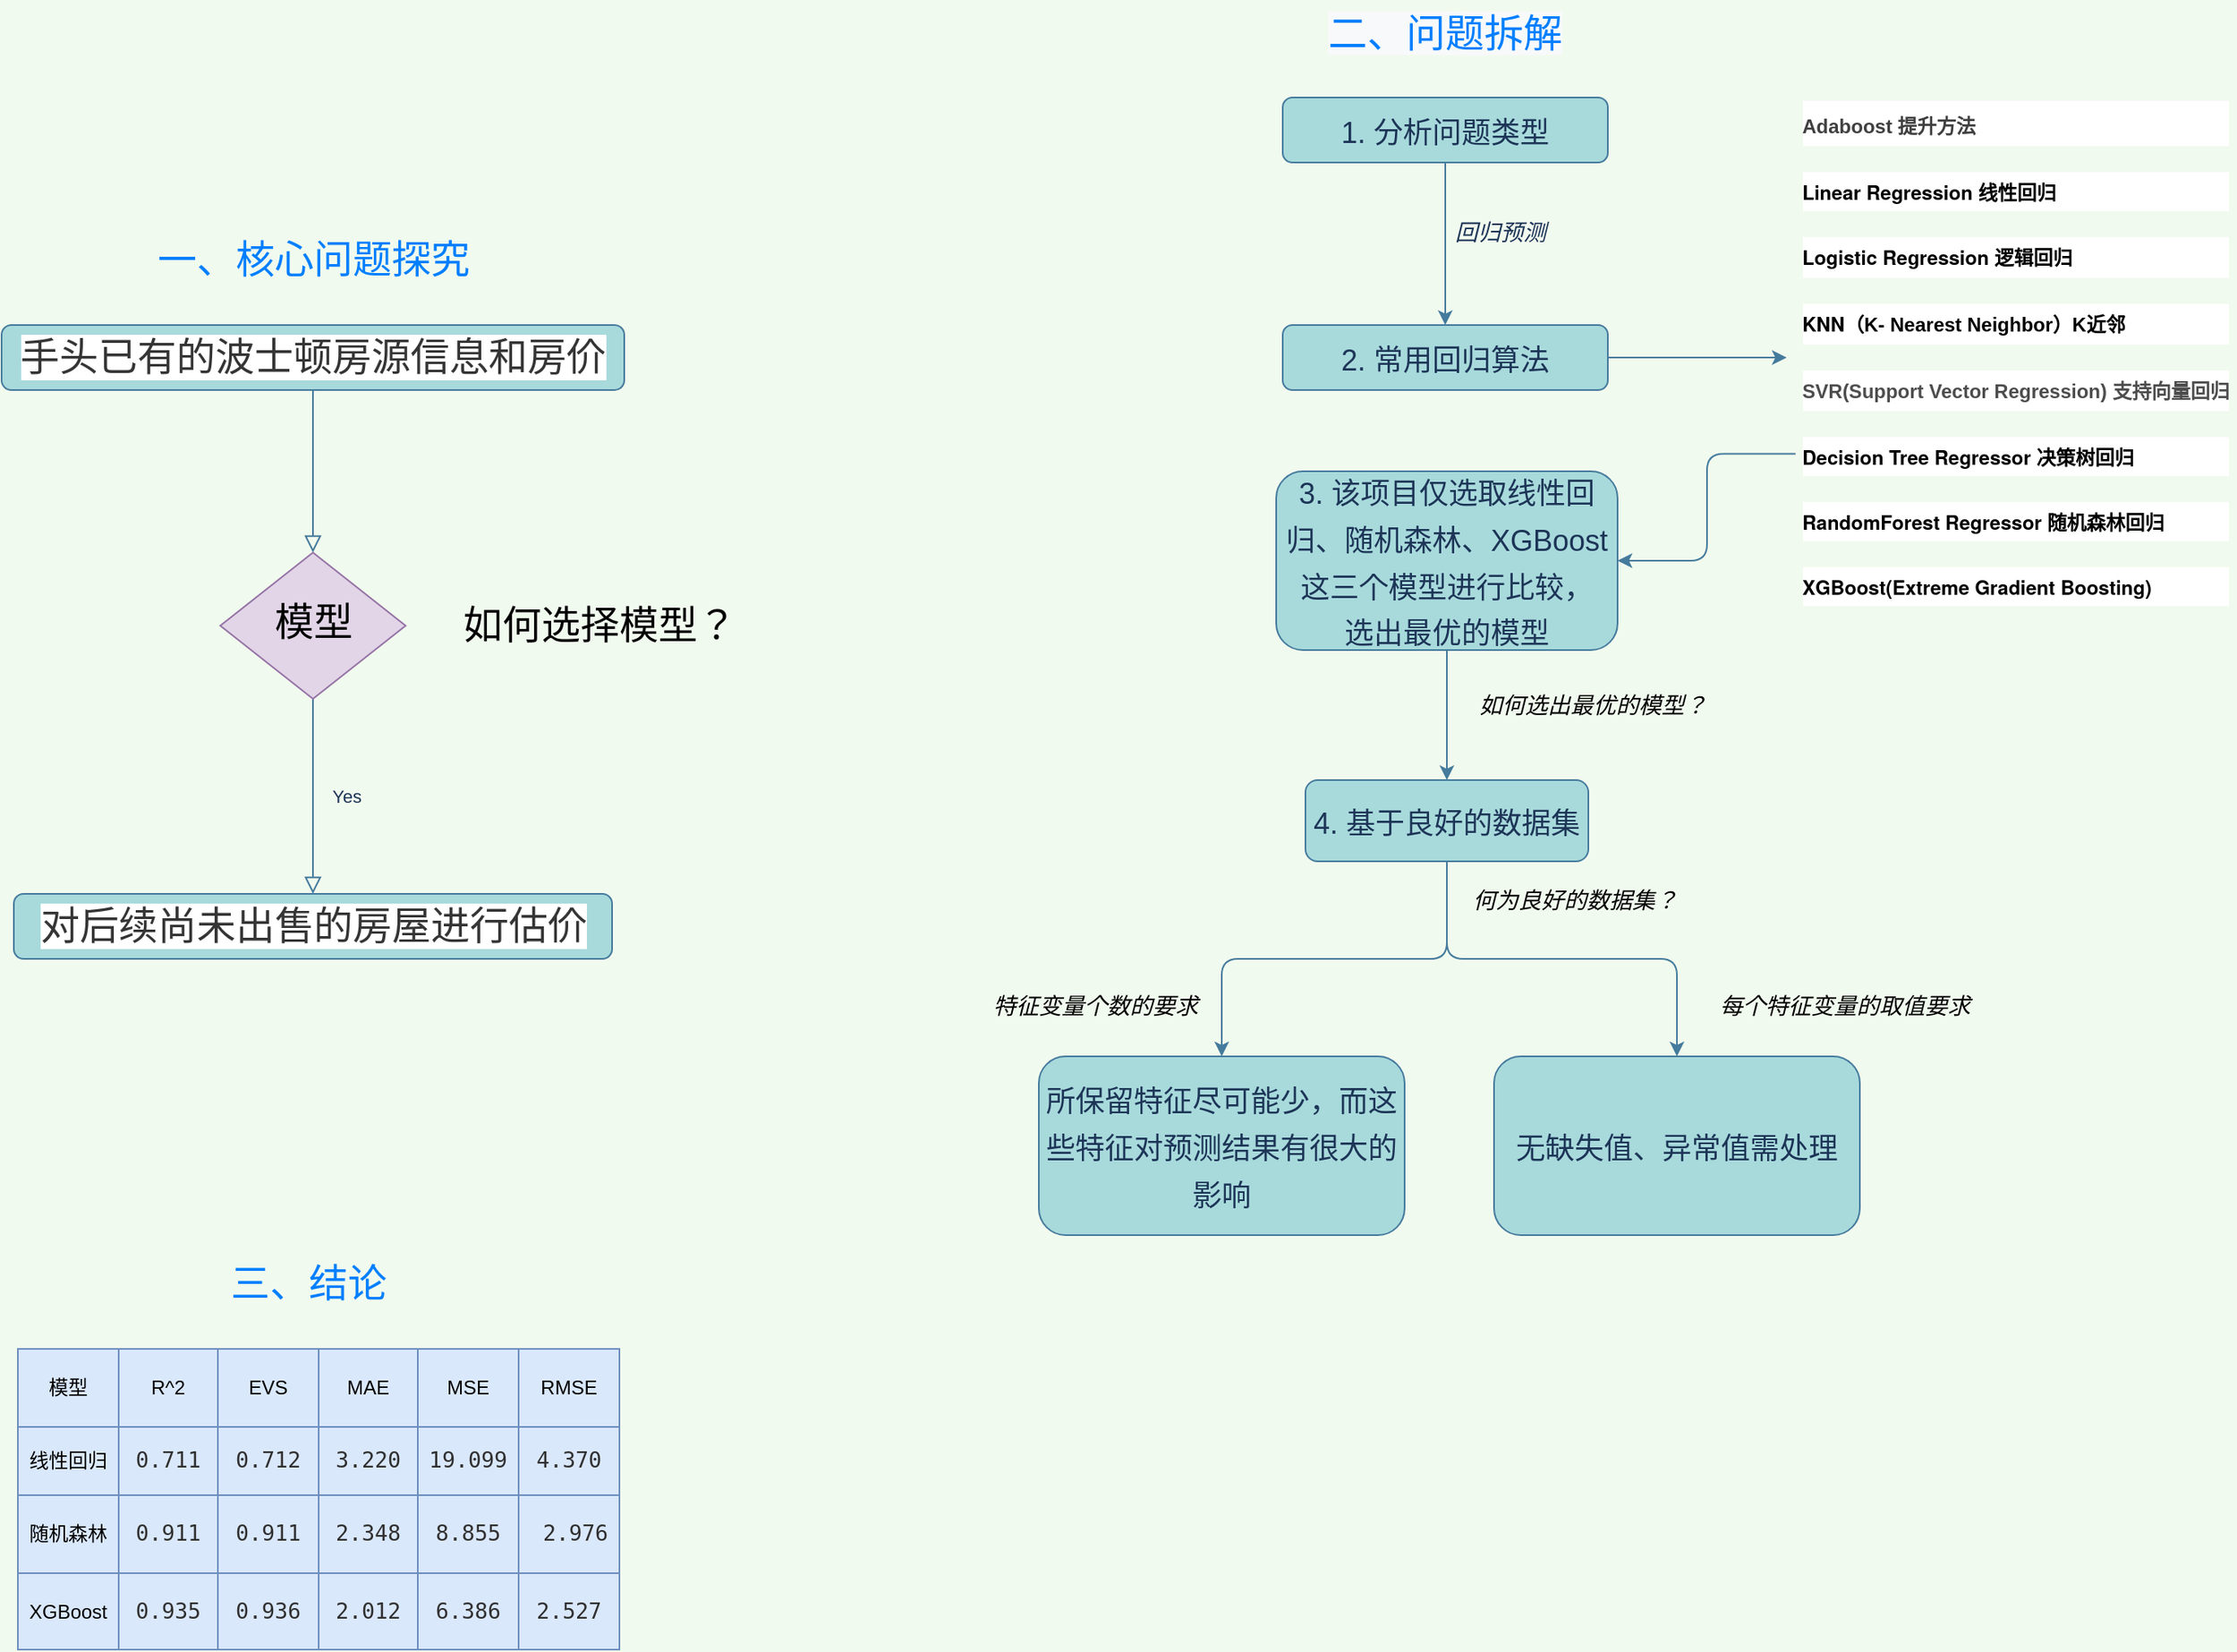 <mxfile version="13.9.9" type="device"><diagram id="C5RBs43oDa-KdzZeNtuy" name="Page-1"><mxGraphModel dx="855" dy="506" grid="1" gridSize="10" guides="1" tooltips="1" connect="1" arrows="1" fold="1" page="1" pageScale="1" pageWidth="827" pageHeight="1169" background="#F1FAEE" math="0" shadow="0"><root><mxCell id="WIyWlLk6GJQsqaUBKTNV-0"/><mxCell id="WIyWlLk6GJQsqaUBKTNV-1" parent="WIyWlLk6GJQsqaUBKTNV-0"/><mxCell id="WIyWlLk6GJQsqaUBKTNV-2" value="" style="rounded=0;html=1;jettySize=auto;orthogonalLoop=1;fontSize=11;endArrow=block;endFill=0;endSize=8;strokeWidth=1;shadow=0;labelBackgroundColor=none;edgeStyle=orthogonalEdgeStyle;strokeColor=#457B9D;fontColor=#1D3557;" parent="WIyWlLk6GJQsqaUBKTNV-1" source="WIyWlLk6GJQsqaUBKTNV-3" target="WIyWlLk6GJQsqaUBKTNV-6" edge="1"><mxGeometry relative="1" as="geometry"/></mxCell><mxCell id="WIyWlLk6GJQsqaUBKTNV-3" value="&lt;div style=&quot;text-align: left&quot;&gt;&lt;font color=&quot;#353535&quot; face=&quot;roboto mono, monospace, monospace&quot;&gt;&lt;span style=&quot;font-size: 24px ; background-color: rgb(255 , 255 , 255)&quot;&gt;手头已有的波士顿房源信息和房价&lt;/span&gt;&lt;/font&gt;&lt;/div&gt;" style="rounded=1;whiteSpace=wrap;html=1;fontSize=12;glass=0;strokeWidth=1;shadow=0;fillColor=#A8DADC;strokeColor=#457B9D;fontColor=#1D3557;" parent="WIyWlLk6GJQsqaUBKTNV-1" vertex="1"><mxGeometry x="250" y="300" width="383" height="40" as="geometry"/></mxCell><mxCell id="WIyWlLk6GJQsqaUBKTNV-4" value="Yes" style="rounded=0;html=1;jettySize=auto;orthogonalLoop=1;fontSize=11;endArrow=block;endFill=0;endSize=8;strokeWidth=1;shadow=0;labelBackgroundColor=none;edgeStyle=orthogonalEdgeStyle;strokeColor=#457B9D;fontColor=#1D3557;entryX=0.5;entryY=0;entryDx=0;entryDy=0;" parent="WIyWlLk6GJQsqaUBKTNV-1" source="WIyWlLk6GJQsqaUBKTNV-6" target="WIyWlLk6GJQsqaUBKTNV-11" edge="1"><mxGeometry y="20" relative="1" as="geometry"><mxPoint as="offset"/><mxPoint x="397" y="510" as="targetPoint"/></mxGeometry></mxCell><mxCell id="WIyWlLk6GJQsqaUBKTNV-6" value="模型" style="rhombus;whiteSpace=wrap;html=1;shadow=0;fontFamily=Helvetica;fontSize=24;align=center;strokeWidth=1;spacing=6;spacingTop=-4;fillColor=#e1d5e7;strokeColor=#9673a6;" parent="WIyWlLk6GJQsqaUBKTNV-1" vertex="1"><mxGeometry x="384.5" y="440" width="114" height="90" as="geometry"/></mxCell><mxCell id="WIyWlLk6GJQsqaUBKTNV-11" value="&lt;div style=&quot;text-align: left&quot;&gt;&lt;span style=&quot;color: rgb(53 , 53 , 53) ; font-family: &amp;#34;roboto mono&amp;#34; , monospace , monospace ; background-color: rgb(255 , 255 , 255)&quot;&gt;&lt;font style=&quot;font-size: 24px&quot;&gt;对后续尚未出售的房屋进行估价&lt;/font&gt;&lt;/span&gt;&lt;br&gt;&lt;/div&gt;" style="rounded=1;whiteSpace=wrap;html=1;fontSize=24;glass=0;strokeWidth=1;shadow=0;fillColor=#A8DADC;strokeColor=#457B9D;fontColor=#1D3557;" parent="WIyWlLk6GJQsqaUBKTNV-1" vertex="1"><mxGeometry x="257.5" y="650" width="368" height="40" as="geometry"/></mxCell><mxCell id="gCqSgprrQdgwwGzGxjp1-10" style="edgeStyle=orthogonalEdgeStyle;curved=0;rounded=1;sketch=0;orthogonalLoop=1;jettySize=auto;html=1;entryX=0.5;entryY=0;entryDx=0;entryDy=0;strokeColor=#457B9D;fillColor=#A8DADC;fontSize=24;fontColor=#1D3557;" parent="WIyWlLk6GJQsqaUBKTNV-1" source="WIyWlLk6GJQsqaUBKTNV-12" target="gCqSgprrQdgwwGzGxjp1-9" edge="1"><mxGeometry relative="1" as="geometry"/></mxCell><mxCell id="WIyWlLk6GJQsqaUBKTNV-12" value="&lt;font style=&quot;font-size: 18px&quot;&gt;1. 分析问题类型&lt;/font&gt;" style="rounded=1;whiteSpace=wrap;html=1;fontSize=24;glass=0;strokeWidth=1;shadow=0;fillColor=#A8DADC;strokeColor=#457B9D;fontColor=#1D3557;" parent="WIyWlLk6GJQsqaUBKTNV-1" vertex="1"><mxGeometry x="1038" y="160" width="200" height="40" as="geometry"/></mxCell><mxCell id="gCqSgprrQdgwwGzGxjp1-5" value="如何选择模型？" style="text;html=1;align=center;verticalAlign=middle;whiteSpace=wrap;rounded=0;sketch=0;labelBackgroundColor=none;labelBorderColor=none;fontSize=24;" parent="WIyWlLk6GJQsqaUBKTNV-1" vertex="1"><mxGeometry x="523" y="455" width="190" height="60" as="geometry"/></mxCell><mxCell id="gCqSgprrQdgwwGzGxjp1-17" value="" style="edgeStyle=orthogonalEdgeStyle;curved=0;rounded=1;sketch=0;orthogonalLoop=1;jettySize=auto;html=1;strokeColor=#457B9D;fillColor=#A8DADC;fontSize=24;fontColor=#1D3557;exitX=-0.002;exitY=0.691;exitDx=0;exitDy=0;exitPerimeter=0;entryX=1;entryY=0.5;entryDx=0;entryDy=0;" parent="WIyWlLk6GJQsqaUBKTNV-1" source="gCqSgprrQdgwwGzGxjp1-19" target="gCqSgprrQdgwwGzGxjp1-18" edge="1"><mxGeometry relative="1" as="geometry"><mxPoint x="1139" y="410" as="targetPoint"/></mxGeometry></mxCell><mxCell id="gCqSgprrQdgwwGzGxjp1-9" value="&lt;font style=&quot;font-size: 18px&quot;&gt;2. 常用回归算法&lt;/font&gt;" style="rounded=1;whiteSpace=wrap;html=1;fontSize=24;glass=0;strokeWidth=1;shadow=0;fillColor=#A8DADC;strokeColor=#457B9D;fontColor=#1D3557;" parent="WIyWlLk6GJQsqaUBKTNV-1" vertex="1"><mxGeometry x="1038" y="300" width="200" height="40" as="geometry"/></mxCell><mxCell id="gCqSgprrQdgwwGzGxjp1-15" value="&lt;font style=&quot;font-size: 14px&quot; face=&quot;Comic Sans MS&quot;&gt;&lt;i&gt;回归预测&lt;/i&gt;&lt;/font&gt;" style="text;html=1;strokeColor=none;fillColor=none;align=center;verticalAlign=middle;whiteSpace=wrap;rounded=0;labelBackgroundColor=none;sketch=0;fontSize=24;fontColor=#1D3557;" parent="WIyWlLk6GJQsqaUBKTNV-1" vertex="1"><mxGeometry x="1139" y="230" width="66" height="20" as="geometry"/></mxCell><mxCell id="gCqSgprrQdgwwGzGxjp1-18" value="&lt;font style=&quot;font-size: 18px&quot;&gt;3. 该项目仅选取线性回归、随机森林、XGBoost这三个模型进行比较，&lt;br&gt;选出最优的模型&lt;/font&gt;" style="rounded=1;whiteSpace=wrap;html=1;fontSize=24;glass=0;strokeWidth=1;shadow=0;fillColor=#A8DADC;strokeColor=#457B9D;fontColor=#1D3557;" parent="WIyWlLk6GJQsqaUBKTNV-1" vertex="1"><mxGeometry x="1034" y="390" width="210" height="110" as="geometry"/></mxCell><mxCell id="gCqSgprrQdgwwGzGxjp1-19" value="&lt;h3 id=&quot;1.-Linear-Regression%E7%BA%BF%E6%80%A7%E5%9B%9E%E5%BD%92&quot; style=&quot;text-align: left ; margin: 16px 0px 8px ; padding: 0px ; box-sizing: border-box ; list-style: inherit ; color: rgb(0 , 0 , 0) ; line-height: 24px ; font-family: &amp;#34;pingfang sc&amp;#34; , &amp;#34;helvetica neue&amp;#34; , &amp;#34;arial&amp;#34; , &amp;#34;hiragino sans gb&amp;#34; , &amp;#34;microsoft yahei ui&amp;#34; , &amp;#34;microsoft yahei&amp;#34; , &amp;#34;simsun&amp;#34; , sans-serif ; background-color: rgb(255 , 255 , 255) ; font-size: 12px&quot;&gt;&lt;span style=&quot;box-sizing: border-box ; list-style: inherit&quot;&gt;&lt;font style=&quot;font-size: 12px&quot;&gt;&lt;font style=&quot;font-size: 12px&quot;&gt;&lt;/font&gt;&lt;/font&gt;&lt;/span&gt;&lt;/h3&gt;&lt;h3 id=&quot;1.-Linear-Regression%E7%BA%BF%E6%80%A7%E5%9B%9E%E5%BD%92&quot; style=&quot;text-align: left ; margin: 16px 0px 8px ; padding: 0px ; box-sizing: border-box ; list-style: inherit ; color: rgb(0 , 0 , 0) ; line-height: 24px ; font-family: &amp;#34;pingfang sc&amp;#34; , &amp;#34;helvetica neue&amp;#34; , &amp;#34;arial&amp;#34; , &amp;#34;hiragino sans gb&amp;#34; , &amp;#34;microsoft yahei ui&amp;#34; , &amp;#34;microsoft yahei&amp;#34; , &amp;#34;simsun&amp;#34; , sans-serif ; background-color: rgb(255 , 255 , 255) ; font-size: 12px&quot;&gt;&lt;span style=&quot;color: rgb(64 , 64 , 64) ; font-family: &amp;#34;helvetica&amp;#34; ; font-size: 24px&quot;&gt;&lt;font style=&quot;font-size: 12px&quot;&gt;Adaboost 提升方法&lt;/font&gt;&lt;/span&gt;&lt;/h3&gt;&lt;h3 id=&quot;1.-Linear-Regression%E7%BA%BF%E6%80%A7%E5%9B%9E%E5%BD%92&quot; style=&quot;text-align: left ; margin: 16px 0px 8px ; padding: 0px ; box-sizing: border-box ; list-style: inherit ; color: rgb(0 , 0 , 0) ; line-height: 24px ; font-family: &amp;#34;pingfang sc&amp;#34; , &amp;#34;helvetica neue&amp;#34; , &amp;#34;arial&amp;#34; , &amp;#34;hiragino sans gb&amp;#34; , &amp;#34;microsoft yahei ui&amp;#34; , &amp;#34;microsoft yahei&amp;#34; , &amp;#34;simsun&amp;#34; , sans-serif ; background-color: rgb(255 , 255 , 255) ; font-size: 12px&quot;&gt;&lt;span style=&quot;box-sizing: border-box ; list-style: inherit&quot;&gt;&lt;font style=&quot;font-size: 12px&quot;&gt;&lt;font style=&quot;font-size: 12px&quot;&gt;Linear Regression 线性回归&amp;nbsp;&lt;/font&gt;&lt;font style=&quot;font-size: 12px&quot;&gt; &amp;nbsp; &amp;nbsp; &amp;nbsp; &amp;nbsp; &amp;nbsp;&amp;nbsp;&lt;/font&gt;&lt;/font&gt;&lt;/span&gt;&lt;/h3&gt;&lt;h3 id=&quot;1.-Linear-Regression%E7%BA%BF%E6%80%A7%E5%9B%9E%E5%BD%92&quot; style=&quot;text-align: left ; margin: 16px 0px 8px ; padding: 0px ; box-sizing: border-box ; list-style: inherit ; color: rgb(0 , 0 , 0) ; line-height: 24px ; font-family: &amp;#34;pingfang sc&amp;#34; , &amp;#34;helvetica neue&amp;#34; , &amp;#34;arial&amp;#34; , &amp;#34;hiragino sans gb&amp;#34; , &amp;#34;microsoft yahei ui&amp;#34; , &amp;#34;microsoft yahei&amp;#34; , &amp;#34;simsun&amp;#34; , sans-serif ; background-color: rgb(255 , 255 , 255) ; font-size: 12px&quot;&gt;&lt;span style=&quot;color: rgb(29 , 53 , 87) ; font-family: &amp;#34;helvetica&amp;#34; ; text-align: center ; box-sizing: border-box ; list-style: inherit&quot;&gt;&lt;font style=&quot;font-size: 12px&quot;&gt;&lt;font face=&quot;pingfang sc, helvetica neue, arial, hiragino sans gb, microsoft yahei ui, microsoft yahei, simsun, sans-serif&quot; style=&quot;color: rgb(0 , 0 , 0) ; text-align: left ; font-size: 12px&quot;&gt;Logistic Re&lt;/font&gt;&lt;span style=&quot;color: rgb(0 , 0 , 0) ; text-align: left&quot;&gt;g&lt;/span&gt;&lt;font face=&quot;pingfang sc, helvetica neue, arial, hiragino sans gb, microsoft yahei ui, microsoft yahei, simsun, sans-serif&quot; style=&quot;color: rgb(0 , 0 , 0) ; text-align: left ; font-size: 12px&quot;&gt;ression 逻辑回归&lt;/font&gt;&lt;/font&gt;&lt;/span&gt;&amp;nbsp; &amp;nbsp; &amp;nbsp; &amp;nbsp; &amp;nbsp; &amp;nbsp; &amp;nbsp;&amp;nbsp;&lt;/h3&gt;&lt;h3 id=&quot;1.-Linear-Regression%E7%BA%BF%E6%80%A7%E5%9B%9E%E5%BD%92&quot; style=&quot;text-align: left ; margin: 16px 0px 8px ; padding: 0px ; box-sizing: border-box ; list-style: inherit ; color: rgb(0 , 0 , 0) ; line-height: 24px ; font-family: &amp;#34;pingfang sc&amp;#34; , &amp;#34;helvetica neue&amp;#34; , &amp;#34;arial&amp;#34; , &amp;#34;hiragino sans gb&amp;#34; , &amp;#34;microsoft yahei ui&amp;#34; , &amp;#34;microsoft yahei&amp;#34; , &amp;#34;simsun&amp;#34; , sans-serif ; background-color: rgb(255 , 255 , 255) ; font-size: 12px&quot;&gt;&lt;font style=&quot;font-size: 12px&quot;&gt;&lt;font color=&quot;#000000&quot; style=&quot;font-size: 12px&quot;&gt;KNN&lt;/font&gt;&lt;span style=&quot;color: rgb(29 , 53 , 87) ; font-family: &amp;#34;arial&amp;#34; , sans-serif&quot;&gt;&lt;font color=&quot;#000000&quot; style=&quot;font-size: 12px&quot;&gt;（K- Nearest Neighbor）K近邻&lt;/font&gt;&lt;/span&gt;&lt;/font&gt;&lt;/h3&gt;&lt;h3 id=&quot;1.-Linear-Regression%E7%BA%BF%E6%80%A7%E5%9B%9E%E5%BD%92&quot; style=&quot;text-align: left ; margin: 16px 0px 8px ; padding: 0px ; box-sizing: border-box ; list-style: inherit ; color: rgb(0 , 0 , 0) ; line-height: 24px ; font-family: &amp;#34;pingfang sc&amp;#34; , &amp;#34;helvetica neue&amp;#34; , &amp;#34;arial&amp;#34; , &amp;#34;hiragino sans gb&amp;#34; , &amp;#34;microsoft yahei ui&amp;#34; , &amp;#34;microsoft yahei&amp;#34; , &amp;#34;simsun&amp;#34; , sans-serif ; background-color: rgb(255 , 255 , 255) ; font-size: 12px&quot;&gt;&lt;span style=&quot;font-family: &amp;#34;helvetica&amp;#34; ; color: rgb(77 , 77 , 77)&quot;&gt;&lt;font style=&quot;font-size: 12px&quot;&gt;SVR(Support Vector Regression) 支持向量回归&lt;/font&gt;&lt;/span&gt;&lt;/h3&gt;&lt;h3 id=&quot;1.-Linear-Regression%E7%BA%BF%E6%80%A7%E5%9B%9E%E5%BD%92&quot; style=&quot;text-align: left ; margin: 16px 0px 8px ; padding: 0px ; box-sizing: border-box ; list-style: inherit ; color: rgb(0 , 0 , 0) ; line-height: 24px ; font-family: &amp;#34;pingfang sc&amp;#34; , &amp;#34;helvetica neue&amp;#34; , &amp;#34;arial&amp;#34; , &amp;#34;hiragino sans gb&amp;#34; , &amp;#34;microsoft yahei ui&amp;#34; , &amp;#34;microsoft yahei&amp;#34; , &amp;#34;simsun&amp;#34; , sans-serif ; background-color: rgb(255 , 255 , 255) ; font-size: 12px&quot;&gt;&lt;font style=&quot;font-size: 12px&quot;&gt;Decision Tree Regressor 决策树回归&lt;/font&gt;&lt;/h3&gt;&lt;h3 id=&quot;1.-Linear-Regression%E7%BA%BF%E6%80%A7%E5%9B%9E%E5%BD%92&quot; style=&quot;text-align: left ; margin: 16px 0px 8px ; padding: 0px ; box-sizing: border-box ; list-style: inherit ; color: rgb(0 , 0 , 0) ; line-height: 24px ; font-family: &amp;#34;pingfang sc&amp;#34; , &amp;#34;helvetica neue&amp;#34; , &amp;#34;arial&amp;#34; , &amp;#34;hiragino sans gb&amp;#34; , &amp;#34;microsoft yahei ui&amp;#34; , &amp;#34;microsoft yahei&amp;#34; , &amp;#34;simsun&amp;#34; , sans-serif ; background-color: rgb(255 , 255 , 255) ; font-size: 12px&quot;&gt;RandomForest Regressor 随机森林回归&lt;/h3&gt;&lt;h3 id=&quot;1.-Linear-Regression%E7%BA%BF%E6%80%A7%E5%9B%9E%E5%BD%92&quot; style=&quot;text-align: left ; margin: 16px 0px 8px ; padding: 0px ; box-sizing: border-box ; list-style: inherit ; color: rgb(0 , 0 , 0) ; line-height: 24px ; font-family: &amp;#34;pingfang sc&amp;#34; , &amp;#34;helvetica neue&amp;#34; , &amp;#34;arial&amp;#34; , &amp;#34;hiragino sans gb&amp;#34; , &amp;#34;microsoft yahei ui&amp;#34; , &amp;#34;microsoft yahei&amp;#34; , &amp;#34;simsun&amp;#34; , sans-serif ; background-color: rgb(255 , 255 , 255) ; font-size: 12px&quot;&gt;XGBoost(Extreme Gradient Boosting)&lt;br&gt;&lt;/h3&gt;&lt;div style=&quot;font-size: 12px&quot;&gt;&lt;span style=&quot;font-family: &amp;#34;helvetica&amp;#34; ; color: rgb(77 , 77 , 77)&quot;&gt;&lt;br&gt;&lt;/span&gt;&lt;/div&gt;" style="text;html=1;strokeColor=none;fillColor=none;align=center;verticalAlign=middle;whiteSpace=wrap;rounded=0;labelBackgroundColor=none;sketch=0;fontSize=24;fontColor=#1D3557;" parent="WIyWlLk6GJQsqaUBKTNV-1" vertex="1"><mxGeometry x="1354" y="165" width="270" height="310" as="geometry"/></mxCell><mxCell id="bFuKtK5SQXcvRHjLVo6Q-0" style="edgeStyle=orthogonalEdgeStyle;rounded=0;orthogonalLoop=1;jettySize=auto;html=1;exitX=0.5;exitY=1;exitDx=0;exitDy=0;" parent="WIyWlLk6GJQsqaUBKTNV-1" source="gCqSgprrQdgwwGzGxjp1-19" target="gCqSgprrQdgwwGzGxjp1-19" edge="1"><mxGeometry relative="1" as="geometry"/></mxCell><mxCell id="bFuKtK5SQXcvRHjLVo6Q-4" value="&lt;font style=&quot;font-size: 18px&quot;&gt;4. 基于良好的数据集&lt;/font&gt;" style="whiteSpace=wrap;html=1;rounded=1;shadow=0;fontSize=24;fontColor=#1D3557;strokeColor=#457B9D;strokeWidth=1;fillColor=#A8DADC;glass=0;" parent="WIyWlLk6GJQsqaUBKTNV-1" vertex="1"><mxGeometry x="1052" y="580" width="174" height="50" as="geometry"/></mxCell><mxCell id="bFuKtK5SQXcvRHjLVo6Q-6" value="&lt;font style=&quot;font-size: 14px&quot; face=&quot;Comic Sans MS&quot;&gt;&lt;i&gt;如何选出最优的模型？&lt;/i&gt;&lt;/font&gt;" style="text;html=1;strokeColor=none;fillColor=none;align=center;verticalAlign=middle;whiteSpace=wrap;rounded=0;" parent="WIyWlLk6GJQsqaUBKTNV-1" vertex="1"><mxGeometry x="1154" y="500" width="150" height="70" as="geometry"/></mxCell><mxCell id="bFuKtK5SQXcvRHjLVo6Q-8" value="&lt;font style=&quot;font-size: 18px&quot;&gt;所保留特征尽可能少，而这些特征对预测结果有很大的影响&lt;/font&gt;" style="whiteSpace=wrap;html=1;rounded=1;shadow=0;fontSize=24;fontColor=#1D3557;strokeColor=#457B9D;strokeWidth=1;fillColor=#A8DADC;glass=0;" parent="WIyWlLk6GJQsqaUBKTNV-1" vertex="1"><mxGeometry x="888" y="750" width="225" height="110" as="geometry"/></mxCell><mxCell id="bFuKtK5SQXcvRHjLVo6Q-10" value="&lt;font style=&quot;font-size: 14px&quot; face=&quot;Comic Sans MS&quot;&gt;&lt;i&gt;何为良好的数据集？&lt;/i&gt;&lt;/font&gt;" style="text;html=1;strokeColor=none;fillColor=none;align=center;verticalAlign=middle;whiteSpace=wrap;rounded=0;" parent="WIyWlLk6GJQsqaUBKTNV-1" vertex="1"><mxGeometry x="1148" y="640" width="140" height="30" as="geometry"/></mxCell><mxCell id="bFuKtK5SQXcvRHjLVo6Q-13" value="&lt;font style=&quot;font-size: 14px&quot; face=&quot;Comic Sans MS&quot;&gt;&lt;i&gt;特征变量个数的要求&lt;/i&gt;&lt;/font&gt;" style="text;html=1;strokeColor=none;fillColor=none;align=center;verticalAlign=middle;whiteSpace=wrap;rounded=0;" parent="WIyWlLk6GJQsqaUBKTNV-1" vertex="1"><mxGeometry x="858" y="710" width="130" height="20" as="geometry"/></mxCell><mxCell id="bFuKtK5SQXcvRHjLVo6Q-14" value="&lt;font style=&quot;font-size: 14px&quot; face=&quot;Comic Sans MS&quot;&gt;&lt;i&gt;每个特征变量的取值要求&lt;/i&gt;&lt;/font&gt;" style="text;html=1;strokeColor=none;fillColor=none;align=center;verticalAlign=middle;whiteSpace=wrap;rounded=0;" parent="WIyWlLk6GJQsqaUBKTNV-1" vertex="1"><mxGeometry x="1304" y="710" width="160" height="20" as="geometry"/></mxCell><mxCell id="bFuKtK5SQXcvRHjLVo6Q-15" value="&lt;span style=&quot;font-size: 18px&quot;&gt;无缺失值、异常值需处理&lt;/span&gt;" style="whiteSpace=wrap;html=1;rounded=1;shadow=0;fontSize=24;fontColor=#1D3557;strokeColor=#457B9D;strokeWidth=1;fillColor=#A8DADC;glass=0;" parent="WIyWlLk6GJQsqaUBKTNV-1" vertex="1"><mxGeometry x="1168" y="750" width="225" height="110" as="geometry"/></mxCell><mxCell id="bFuKtK5SQXcvRHjLVo6Q-17" style="edgeStyle=orthogonalEdgeStyle;curved=0;rounded=1;sketch=0;orthogonalLoop=1;jettySize=auto;html=1;strokeColor=#457B9D;fillColor=#A8DADC;fontSize=24;fontColor=#1D3557;exitX=0.5;exitY=1;exitDx=0;exitDy=0;exitPerimeter=0;" parent="WIyWlLk6GJQsqaUBKTNV-1" source="gCqSgprrQdgwwGzGxjp1-18" target="bFuKtK5SQXcvRHjLVo6Q-4" edge="1"><mxGeometry relative="1" as="geometry"><mxPoint x="1139" y="510" as="sourcePoint"/><mxPoint x="958" y="560" as="targetPoint"/></mxGeometry></mxCell><mxCell id="bFuKtK5SQXcvRHjLVo6Q-18" style="edgeStyle=orthogonalEdgeStyle;curved=0;rounded=1;sketch=0;orthogonalLoop=1;jettySize=auto;html=1;strokeColor=#457B9D;fillColor=#A8DADC;fontSize=24;fontColor=#1D3557;exitX=0.5;exitY=1;exitDx=0;exitDy=0;entryX=0.5;entryY=0;entryDx=0;entryDy=0;" parent="WIyWlLk6GJQsqaUBKTNV-1" source="bFuKtK5SQXcvRHjLVo6Q-4" target="bFuKtK5SQXcvRHjLVo6Q-15" edge="1"><mxGeometry relative="1" as="geometry"><mxPoint x="1149" y="510" as="sourcePoint"/><mxPoint x="1428" y="650" as="targetPoint"/></mxGeometry></mxCell><mxCell id="bFuKtK5SQXcvRHjLVo6Q-19" style="edgeStyle=orthogonalEdgeStyle;curved=0;rounded=1;sketch=0;orthogonalLoop=1;jettySize=auto;html=1;strokeColor=#457B9D;fillColor=#A8DADC;fontSize=24;fontColor=#1D3557;exitX=0.5;exitY=1;exitDx=0;exitDy=0;entryX=0.5;entryY=0;entryDx=0;entryDy=0;" parent="WIyWlLk6GJQsqaUBKTNV-1" source="bFuKtK5SQXcvRHjLVo6Q-4" target="bFuKtK5SQXcvRHjLVo6Q-8" edge="1"><mxGeometry relative="1" as="geometry"><mxPoint x="1149" y="640" as="sourcePoint"/><mxPoint x="1290.5" y="760" as="targetPoint"/></mxGeometry></mxCell><mxCell id="bFuKtK5SQXcvRHjLVo6Q-20" style="edgeStyle=orthogonalEdgeStyle;curved=0;rounded=1;sketch=0;orthogonalLoop=1;jettySize=auto;html=1;strokeColor=#457B9D;fillColor=#A8DADC;fontSize=24;fontColor=#1D3557;exitX=1;exitY=0.5;exitDx=0;exitDy=0;" parent="WIyWlLk6GJQsqaUBKTNV-1" source="gCqSgprrQdgwwGzGxjp1-9" edge="1"><mxGeometry relative="1" as="geometry"><mxPoint x="1159" y="650" as="sourcePoint"/><mxPoint x="1348" y="320" as="targetPoint"/></mxGeometry></mxCell><mxCell id="nMvRK0KMjG_--EIQL1uO-0" value="" style="shape=table;html=1;whiteSpace=wrap;startSize=0;container=1;collapsible=0;childLayout=tableLayout;fillColor=#dae8fc;strokeColor=#6c8ebf;" vertex="1" parent="WIyWlLk6GJQsqaUBKTNV-1"><mxGeometry x="260" y="930" width="370" height="185" as="geometry"/></mxCell><mxCell id="nMvRK0KMjG_--EIQL1uO-1" value="" style="shape=partialRectangle;html=1;whiteSpace=wrap;collapsible=0;dropTarget=0;pointerEvents=0;fillColor=none;top=0;left=0;bottom=0;right=0;points=[[0,0.5],[1,0.5]];portConstraint=eastwest;" vertex="1" parent="nMvRK0KMjG_--EIQL1uO-0"><mxGeometry width="370" height="48" as="geometry"/></mxCell><mxCell id="nMvRK0KMjG_--EIQL1uO-2" value="模型" style="shape=partialRectangle;html=1;whiteSpace=wrap;connectable=0;overflow=hidden;fillColor=none;top=0;left=0;bottom=0;right=0;" vertex="1" parent="nMvRK0KMjG_--EIQL1uO-1"><mxGeometry width="62" height="48" as="geometry"/></mxCell><mxCell id="nMvRK0KMjG_--EIQL1uO-3" value="R^2" style="shape=partialRectangle;html=1;whiteSpace=wrap;connectable=0;overflow=hidden;fillColor=none;top=0;left=0;bottom=0;right=0;" vertex="1" parent="nMvRK0KMjG_--EIQL1uO-1"><mxGeometry x="62" width="61" height="48" as="geometry"/></mxCell><mxCell id="nMvRK0KMjG_--EIQL1uO-4" value="EVS" style="shape=partialRectangle;html=1;whiteSpace=wrap;connectable=0;overflow=hidden;fillColor=none;top=0;left=0;bottom=0;right=0;" vertex="1" parent="nMvRK0KMjG_--EIQL1uO-1"><mxGeometry x="123" width="62" height="48" as="geometry"/></mxCell><mxCell id="nMvRK0KMjG_--EIQL1uO-5" value="MAE" style="shape=partialRectangle;html=1;whiteSpace=wrap;connectable=0;overflow=hidden;fillColor=none;top=0;left=0;bottom=0;right=0;" vertex="1" parent="nMvRK0KMjG_--EIQL1uO-1"><mxGeometry x="185" width="61" height="48" as="geometry"/></mxCell><mxCell id="nMvRK0KMjG_--EIQL1uO-6" value="MSE" style="shape=partialRectangle;html=1;whiteSpace=wrap;connectable=0;overflow=hidden;fillColor=none;top=0;left=0;bottom=0;right=0;" vertex="1" parent="nMvRK0KMjG_--EIQL1uO-1"><mxGeometry x="246" width="62" height="48" as="geometry"/></mxCell><mxCell id="nMvRK0KMjG_--EIQL1uO-45" value="RMSE" style="shape=partialRectangle;html=1;whiteSpace=wrap;connectable=0;overflow=hidden;fillColor=none;top=0;left=0;bottom=0;right=0;" vertex="1" parent="nMvRK0KMjG_--EIQL1uO-1"><mxGeometry x="308" width="62" height="48" as="geometry"/></mxCell><mxCell id="nMvRK0KMjG_--EIQL1uO-7" value="" style="shape=partialRectangle;html=1;whiteSpace=wrap;collapsible=0;dropTarget=0;pointerEvents=0;fillColor=none;top=0;left=0;bottom=0;right=0;points=[[0,0.5],[1,0.5]];portConstraint=eastwest;" vertex="1" parent="nMvRK0KMjG_--EIQL1uO-0"><mxGeometry y="48" width="370" height="42" as="geometry"/></mxCell><mxCell id="nMvRK0KMjG_--EIQL1uO-8" value="线性回归" style="shape=partialRectangle;html=1;whiteSpace=wrap;connectable=0;overflow=hidden;fillColor=none;top=0;left=0;bottom=0;right=0;" vertex="1" parent="nMvRK0KMjG_--EIQL1uO-7"><mxGeometry width="62" height="42" as="geometry"/></mxCell><mxCell id="nMvRK0KMjG_--EIQL1uO-9" value="&lt;pre style=&quot;box-sizing: border-box ; overflow: auto ; font-family: &amp;#34;roboto mono&amp;#34; , monospace , monospace ; font-size: 13.333px ; padding: 1px 0px ; margin-top: 0px ; margin-bottom: 0px ; line-height: 20.133px ; color: rgb(48 , 48 , 48) ; word-break: break-all ; overflow-wrap: break-word ; background-color: transparent ; border: 0px ; border-radius: 0px ; vertical-align: baseline ; text-align: left&quot;&gt;0.711&lt;/pre&gt;" style="shape=partialRectangle;html=1;whiteSpace=wrap;connectable=0;overflow=hidden;fillColor=none;top=0;left=0;bottom=0;right=0;" vertex="1" parent="nMvRK0KMjG_--EIQL1uO-7"><mxGeometry x="62" width="61" height="42" as="geometry"/></mxCell><mxCell id="nMvRK0KMjG_--EIQL1uO-10" value="&lt;pre style=&quot;box-sizing: border-box ; overflow: auto ; font-family: &amp;#34;roboto mono&amp;#34; , monospace , monospace ; font-size: 13.333px ; padding: 1px 0px ; margin-top: 0px ; margin-bottom: 0px ; line-height: 20.133px ; color: rgb(48 , 48 , 48) ; word-break: break-all ; overflow-wrap: break-word ; background-color: transparent ; border: 0px ; border-radius: 0px ; vertical-align: baseline ; text-align: left&quot;&gt;0.712&lt;/pre&gt;" style="shape=partialRectangle;html=1;whiteSpace=wrap;connectable=0;overflow=hidden;fillColor=none;top=0;left=0;bottom=0;right=0;" vertex="1" parent="nMvRK0KMjG_--EIQL1uO-7"><mxGeometry x="123" width="62" height="42" as="geometry"/></mxCell><mxCell id="nMvRK0KMjG_--EIQL1uO-11" value="&lt;pre style=&quot;box-sizing: border-box ; overflow: auto ; font-family: &amp;#34;roboto mono&amp;#34; , monospace , monospace ; font-size: 13.333px ; padding: 1px 0px ; margin-top: 0px ; margin-bottom: 0px ; line-height: 20.133px ; color: rgb(48 , 48 , 48) ; word-break: break-all ; overflow-wrap: break-word ; background-color: transparent ; border: 0px ; border-radius: 0px ; vertical-align: baseline ; text-align: left&quot;&gt;3.220&lt;/pre&gt;" style="shape=partialRectangle;html=1;whiteSpace=wrap;connectable=0;overflow=hidden;fillColor=none;top=0;left=0;bottom=0;right=0;" vertex="1" parent="nMvRK0KMjG_--EIQL1uO-7"><mxGeometry x="185" width="61" height="42" as="geometry"/></mxCell><mxCell id="nMvRK0KMjG_--EIQL1uO-12" value="&lt;pre style=&quot;box-sizing: border-box ; overflow: auto ; font-family: &amp;#34;roboto mono&amp;#34; , monospace , monospace ; font-size: 13.333px ; padding: 1px 0px ; margin-top: 0px ; margin-bottom: 0px ; line-height: 20.133px ; color: rgb(48 , 48 , 48) ; word-break: break-all ; overflow-wrap: break-word ; background-color: transparent ; border: 0px ; border-radius: 0px ; vertical-align: baseline ; text-align: left&quot;&gt;19.099&lt;/pre&gt;" style="shape=partialRectangle;html=1;whiteSpace=wrap;connectable=0;overflow=hidden;fillColor=none;top=0;left=0;bottom=0;right=0;" vertex="1" parent="nMvRK0KMjG_--EIQL1uO-7"><mxGeometry x="246" width="62" height="42" as="geometry"/></mxCell><mxCell id="nMvRK0KMjG_--EIQL1uO-46" value="&lt;pre style=&quot;box-sizing: border-box ; overflow: auto ; font-family: &amp;#34;roboto mono&amp;#34; , monospace , monospace ; font-size: 13.333px ; padding: 1px 0px ; margin-top: 0px ; margin-bottom: 0px ; line-height: 20.133px ; color: rgb(48 , 48 , 48) ; word-break: break-all ; overflow-wrap: break-word ; background-color: transparent ; border: 0px ; border-radius: 0px ; vertical-align: baseline ; text-align: left&quot;&gt;4.370&lt;/pre&gt;" style="shape=partialRectangle;html=1;whiteSpace=wrap;connectable=0;overflow=hidden;fillColor=none;top=0;left=0;bottom=0;right=0;" vertex="1" parent="nMvRK0KMjG_--EIQL1uO-7"><mxGeometry x="308" width="62" height="42" as="geometry"/></mxCell><mxCell id="nMvRK0KMjG_--EIQL1uO-13" value="" style="shape=partialRectangle;html=1;whiteSpace=wrap;collapsible=0;dropTarget=0;pointerEvents=0;fillColor=none;top=0;left=0;bottom=0;right=0;points=[[0,0.5],[1,0.5]];portConstraint=eastwest;" vertex="1" parent="nMvRK0KMjG_--EIQL1uO-0"><mxGeometry y="90" width="370" height="48" as="geometry"/></mxCell><mxCell id="nMvRK0KMjG_--EIQL1uO-14" value="随机森林" style="shape=partialRectangle;html=1;whiteSpace=wrap;connectable=0;overflow=hidden;fillColor=none;top=0;left=0;bottom=0;right=0;" vertex="1" parent="nMvRK0KMjG_--EIQL1uO-13"><mxGeometry width="62" height="48" as="geometry"/></mxCell><mxCell id="nMvRK0KMjG_--EIQL1uO-15" value="&lt;pre style=&quot;box-sizing: border-box ; overflow: auto ; font-family: &amp;#34;roboto mono&amp;#34; , monospace , monospace ; font-size: 13.333px ; padding: 1px 0px ; margin-top: 0px ; margin-bottom: 0px ; line-height: 20.133px ; color: rgb(48 , 48 , 48) ; word-break: break-all ; overflow-wrap: break-word ; background-color: transparent ; border: 0px ; border-radius: 0px ; vertical-align: baseline ; text-align: left&quot;&gt;0.911&lt;/pre&gt;" style="shape=partialRectangle;html=1;whiteSpace=wrap;connectable=0;overflow=hidden;fillColor=none;top=0;left=0;bottom=0;right=0;" vertex="1" parent="nMvRK0KMjG_--EIQL1uO-13"><mxGeometry x="62" width="61" height="48" as="geometry"/></mxCell><mxCell id="nMvRK0KMjG_--EIQL1uO-16" value="&lt;pre style=&quot;box-sizing: border-box ; overflow: auto ; font-family: &amp;#34;roboto mono&amp;#34; , monospace , monospace ; font-size: 13.333px ; padding: 1px 0px ; margin-top: 0px ; margin-bottom: 0px ; line-height: 20.133px ; color: rgb(48 , 48 , 48) ; word-break: break-all ; overflow-wrap: break-word ; background-color: transparent ; border: 0px ; border-radius: 0px ; vertical-align: baseline ; text-align: left&quot;&gt;0.911&lt;/pre&gt;" style="shape=partialRectangle;html=1;whiteSpace=wrap;connectable=0;overflow=hidden;fillColor=none;top=0;left=0;bottom=0;right=0;" vertex="1" parent="nMvRK0KMjG_--EIQL1uO-13"><mxGeometry x="123" width="62" height="48" as="geometry"/></mxCell><mxCell id="nMvRK0KMjG_--EIQL1uO-17" value="&lt;pre style=&quot;box-sizing: border-box ; overflow: auto ; font-family: &amp;#34;roboto mono&amp;#34; , monospace , monospace ; font-size: 13.333px ; padding: 1px 0px ; margin-top: 0px ; margin-bottom: 0px ; line-height: 20.133px ; color: rgb(48 , 48 , 48) ; word-break: break-all ; overflow-wrap: break-word ; background-color: transparent ; border: 0px ; border-radius: 0px ; vertical-align: baseline ; text-align: left&quot;&gt;2.348&lt;/pre&gt;" style="shape=partialRectangle;html=1;whiteSpace=wrap;connectable=0;overflow=hidden;fillColor=none;top=0;left=0;bottom=0;right=0;" vertex="1" parent="nMvRK0KMjG_--EIQL1uO-13"><mxGeometry x="185" width="61" height="48" as="geometry"/></mxCell><mxCell id="nMvRK0KMjG_--EIQL1uO-18" value="&lt;pre style=&quot;box-sizing: border-box ; overflow: auto ; font-family: &amp;#34;roboto mono&amp;#34; , monospace , monospace ; font-size: 13.333px ; padding: 1px 0px ; margin-top: 0px ; margin-bottom: 0px ; line-height: 20.133px ; color: rgb(48 , 48 , 48) ; word-break: break-all ; overflow-wrap: break-word ; background-color: transparent ; border: 0px ; border-radius: 0px ; vertical-align: baseline ; text-align: left&quot;&gt;8.855&lt;/pre&gt;" style="shape=partialRectangle;html=1;whiteSpace=wrap;connectable=0;overflow=hidden;fillColor=none;top=0;left=0;bottom=0;right=0;" vertex="1" parent="nMvRK0KMjG_--EIQL1uO-13"><mxGeometry x="246" width="62" height="48" as="geometry"/></mxCell><mxCell id="nMvRK0KMjG_--EIQL1uO-47" value="&lt;pre style=&quot;box-sizing: border-box ; overflow: auto ; font-family: &amp;#34;roboto mono&amp;#34; , monospace , monospace ; font-size: 13.333px ; padding: 1px 0px ; margin-top: 0px ; margin-bottom: 0px ; line-height: 20.133px ; color: rgb(48 , 48 , 48) ; word-break: break-all ; overflow-wrap: break-word ; background-color: transparent ; border: 0px ; border-radius: 0px ; vertical-align: baseline ; text-align: left&quot;&gt; 2.976&lt;/pre&gt;" style="shape=partialRectangle;html=1;whiteSpace=wrap;connectable=0;overflow=hidden;fillColor=none;top=0;left=0;bottom=0;right=0;" vertex="1" parent="nMvRK0KMjG_--EIQL1uO-13"><mxGeometry x="308" width="62" height="48" as="geometry"/></mxCell><mxCell id="nMvRK0KMjG_--EIQL1uO-19" value="" style="shape=partialRectangle;html=1;whiteSpace=wrap;collapsible=0;dropTarget=0;pointerEvents=0;fillColor=none;top=0;left=0;bottom=0;right=0;points=[[0,0.5],[1,0.5]];portConstraint=eastwest;" vertex="1" parent="nMvRK0KMjG_--EIQL1uO-0"><mxGeometry y="138" width="370" height="47" as="geometry"/></mxCell><mxCell id="nMvRK0KMjG_--EIQL1uO-20" value="XGBoost" style="shape=partialRectangle;html=1;whiteSpace=wrap;connectable=0;overflow=hidden;fillColor=none;top=0;left=0;bottom=0;right=0;" vertex="1" parent="nMvRK0KMjG_--EIQL1uO-19"><mxGeometry width="62" height="47" as="geometry"/></mxCell><mxCell id="nMvRK0KMjG_--EIQL1uO-21" value="&lt;pre style=&quot;box-sizing: border-box ; overflow: auto ; font-family: &amp;#34;roboto mono&amp;#34; , monospace , monospace ; font-size: 13.333px ; padding: 1px 0px ; margin-top: 0px ; margin-bottom: 0px ; line-height: 20.133px ; color: rgb(48 , 48 , 48) ; word-break: break-all ; overflow-wrap: break-word ; background-color: transparent ; border: 0px ; border-radius: 0px ; vertical-align: baseline ; text-align: left&quot;&gt;0.935&lt;/pre&gt;" style="shape=partialRectangle;html=1;whiteSpace=wrap;connectable=0;overflow=hidden;fillColor=none;top=0;left=0;bottom=0;right=0;" vertex="1" parent="nMvRK0KMjG_--EIQL1uO-19"><mxGeometry x="62" width="61" height="47" as="geometry"/></mxCell><mxCell id="nMvRK0KMjG_--EIQL1uO-22" value="&lt;pre style=&quot;box-sizing: border-box ; overflow: auto ; font-family: &amp;#34;roboto mono&amp;#34; , monospace , monospace ; font-size: 13.333px ; padding: 1px 0px ; margin-top: 0px ; margin-bottom: 0px ; line-height: 20.133px ; color: rgb(48 , 48 , 48) ; word-break: break-all ; overflow-wrap: break-word ; background-color: transparent ; border: 0px ; border-radius: 0px ; vertical-align: baseline ; text-align: left&quot;&gt;0.936&lt;/pre&gt;" style="shape=partialRectangle;html=1;whiteSpace=wrap;connectable=0;overflow=hidden;fillColor=none;top=0;left=0;bottom=0;right=0;" vertex="1" parent="nMvRK0KMjG_--EIQL1uO-19"><mxGeometry x="123" width="62" height="47" as="geometry"/></mxCell><mxCell id="nMvRK0KMjG_--EIQL1uO-23" value="&lt;pre style=&quot;box-sizing: border-box ; overflow: auto ; font-family: &amp;#34;roboto mono&amp;#34; , monospace , monospace ; font-size: 13.333px ; padding: 1px 0px ; margin-top: 0px ; margin-bottom: 0px ; line-height: 20.133px ; color: rgb(48 , 48 , 48) ; word-break: break-all ; overflow-wrap: break-word ; background-color: transparent ; border: 0px ; border-radius: 0px ; vertical-align: baseline ; text-align: left&quot;&gt;2.012&lt;/pre&gt;" style="shape=partialRectangle;html=1;whiteSpace=wrap;connectable=0;overflow=hidden;fillColor=none;top=0;left=0;bottom=0;right=0;" vertex="1" parent="nMvRK0KMjG_--EIQL1uO-19"><mxGeometry x="185" width="61" height="47" as="geometry"/></mxCell><mxCell id="nMvRK0KMjG_--EIQL1uO-24" value="&lt;pre style=&quot;box-sizing: border-box ; overflow: auto ; font-family: &amp;#34;roboto mono&amp;#34; , monospace , monospace ; font-size: 13.333px ; padding: 1px 0px ; margin-top: 0px ; margin-bottom: 0px ; line-height: 20.133px ; color: rgb(48 , 48 , 48) ; word-break: break-all ; overflow-wrap: break-word ; background-color: transparent ; border: 0px ; border-radius: 0px ; vertical-align: baseline ; text-align: left&quot;&gt;6.386&lt;/pre&gt;" style="shape=partialRectangle;html=1;whiteSpace=wrap;connectable=0;overflow=hidden;fillColor=none;top=0;left=0;bottom=0;right=0;" vertex="1" parent="nMvRK0KMjG_--EIQL1uO-19"><mxGeometry x="246" width="62" height="47" as="geometry"/></mxCell><mxCell id="nMvRK0KMjG_--EIQL1uO-48" value="&lt;pre style=&quot;box-sizing: border-box ; overflow: auto ; font-family: &amp;#34;roboto mono&amp;#34; , monospace , monospace ; font-size: 13.333px ; padding: 1px 0px ; margin-top: 0px ; margin-bottom: 0px ; line-height: 20.133px ; color: rgb(48 , 48 , 48) ; word-break: break-all ; overflow-wrap: break-word ; background-color: transparent ; border: 0px ; border-radius: 0px ; vertical-align: baseline ; text-align: left&quot;&gt;2.527&lt;/pre&gt;" style="shape=partialRectangle;html=1;whiteSpace=wrap;connectable=0;overflow=hidden;fillColor=none;top=0;left=0;bottom=0;right=0;" vertex="1" parent="nMvRK0KMjG_--EIQL1uO-19"><mxGeometry x="308" width="62" height="47" as="geometry"/></mxCell><mxCell id="nMvRK0KMjG_--EIQL1uO-50" value="&lt;font style=&quot;font-size: 24px&quot; color=&quot;#007fff&quot;&gt;一、核心问题探究&lt;/font&gt;" style="text;html=1;strokeColor=none;fillColor=none;align=center;verticalAlign=middle;whiteSpace=wrap;rounded=0;" vertex="1" parent="WIyWlLk6GJQsqaUBKTNV-1"><mxGeometry x="342.75" y="250" width="197.5" height="20" as="geometry"/></mxCell><mxCell id="nMvRK0KMjG_--EIQL1uO-52" value="&lt;span style=&quot;color: rgb(0 , 127 , 255) ; font-family: &amp;#34;helvetica&amp;#34; ; font-size: 24px ; font-style: normal ; font-weight: 400 ; letter-spacing: normal ; text-align: center ; text-indent: 0px ; text-transform: none ; word-spacing: 0px ; background-color: rgb(248 , 249 , 250) ; display: inline ; float: none&quot;&gt;二、问题拆解&lt;/span&gt;" style="text;whiteSpace=wrap;html=1;" vertex="1" parent="WIyWlLk6GJQsqaUBKTNV-1"><mxGeometry x="1064" y="100" width="148" height="30" as="geometry"/></mxCell><mxCell id="nMvRK0KMjG_--EIQL1uO-53" value="&lt;font style=&quot;font-size: 24px&quot; color=&quot;#007fff&quot;&gt;三、结论&lt;/font&gt;" style="text;html=1;strokeColor=none;fillColor=none;align=center;verticalAlign=middle;whiteSpace=wrap;rounded=0;" vertex="1" parent="WIyWlLk6GJQsqaUBKTNV-1"><mxGeometry x="384.5" y="880" width="107.5" height="20" as="geometry"/></mxCell></root></mxGraphModel></diagram></mxfile>
